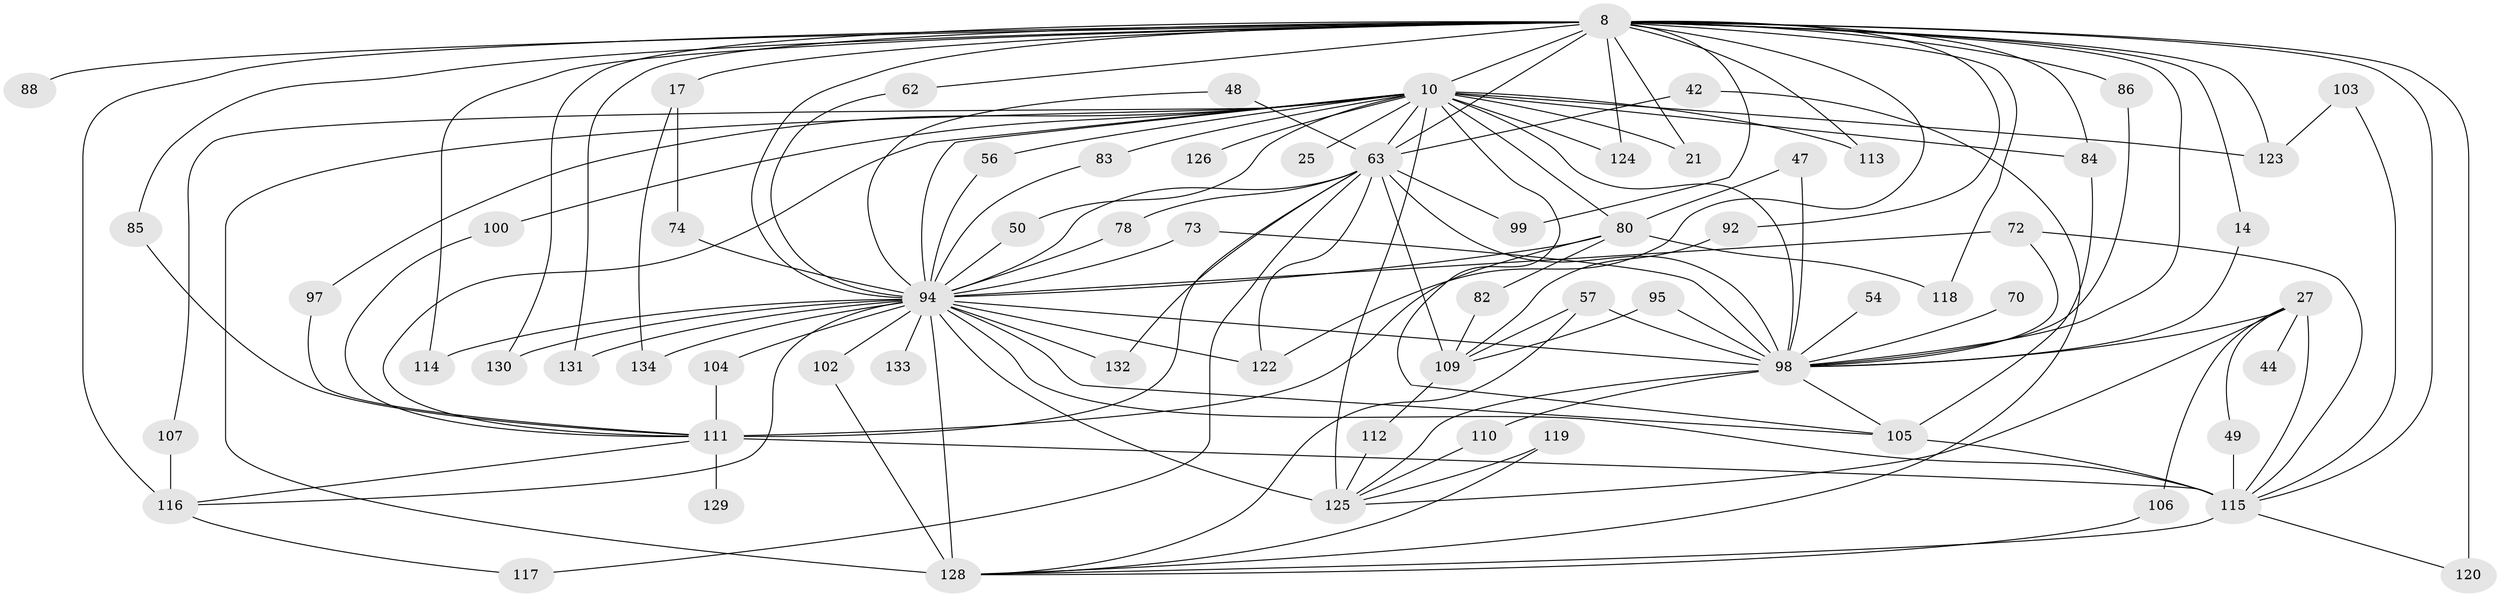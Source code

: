 // original degree distribution, {26: 0.014925373134328358, 46: 0.007462686567164179, 25: 0.007462686567164179, 15: 0.007462686567164179, 17: 0.022388059701492536, 23: 0.007462686567164179, 19: 0.007462686567164179, 8: 0.014925373134328358, 5: 0.03731343283582089, 7: 0.014925373134328358, 2: 0.5597014925373134, 3: 0.20149253731343283, 9: 0.007462686567164179, 4: 0.06716417910447761, 6: 0.014925373134328358, 12: 0.007462686567164179}
// Generated by graph-tools (version 1.1) at 2025/43/03/09/25 04:43:25]
// undirected, 67 vertices, 136 edges
graph export_dot {
graph [start="1"]
  node [color=gray90,style=filled];
  8 [super="+1"];
  10 [super="+7+9"];
  14;
  17;
  21;
  25;
  27 [super="+19+12"];
  42;
  44;
  47;
  48;
  49;
  50;
  54;
  56;
  57;
  62;
  63 [super="+35"];
  70;
  72 [super="+30"];
  73 [super="+68"];
  74;
  78;
  80 [super="+39+36"];
  82;
  83;
  84 [super="+79"];
  85;
  86;
  88;
  92;
  94 [super="+75+2"];
  95 [super="+41"];
  97;
  98 [super="+6+53"];
  99 [super="+18"];
  100;
  102 [super="+52"];
  103;
  104 [super="+15"];
  105 [super="+61"];
  106;
  107;
  109 [super="+108"];
  110;
  111 [super="+76+64+93"];
  112;
  113;
  114;
  115 [super="+87"];
  116 [super="+90+91"];
  117;
  118;
  119;
  120 [super="+66"];
  122 [super="+32"];
  123 [super="+46"];
  124;
  125 [super="+101"];
  126;
  128 [super="+59+121+77+51+96"];
  129;
  130;
  131;
  132;
  133 [super="+127"];
  134;
  8 -- 10 [weight=8];
  8 -- 14;
  8 -- 17 [weight=2];
  8 -- 21;
  8 -- 84 [weight=2];
  8 -- 88 [weight=2];
  8 -- 94 [weight=3];
  8 -- 118;
  8 -- 124;
  8 -- 131;
  8 -- 130;
  8 -- 85;
  8 -- 86;
  8 -- 92;
  8 -- 99 [weight=2];
  8 -- 113;
  8 -- 114;
  8 -- 120 [weight=2];
  8 -- 62;
  8 -- 122;
  8 -- 123 [weight=2];
  8 -- 115 [weight=4];
  8 -- 98 [weight=4];
  8 -- 63 [weight=2];
  8 -- 116;
  10 -- 25 [weight=2];
  10 -- 113;
  10 -- 123 [weight=2];
  10 -- 124;
  10 -- 126 [weight=2];
  10 -- 97;
  10 -- 98 [weight=10];
  10 -- 50;
  10 -- 80 [weight=2];
  10 -- 83;
  10 -- 84 [weight=2];
  10 -- 21;
  10 -- 100;
  10 -- 105;
  10 -- 107;
  10 -- 56;
  10 -- 63 [weight=6];
  10 -- 125 [weight=3];
  10 -- 94 [weight=5];
  10 -- 128 [weight=4];
  10 -- 111;
  14 -- 98;
  17 -- 74;
  17 -- 134;
  27 -- 44 [weight=2];
  27 -- 49;
  27 -- 106;
  27 -- 125;
  27 -- 115;
  27 -- 98 [weight=4];
  42 -- 128;
  42 -- 63;
  47 -- 80;
  47 -- 98;
  48 -- 94;
  48 -- 63;
  49 -- 115;
  50 -- 94;
  54 -- 98;
  56 -- 94;
  57 -- 109;
  57 -- 128;
  57 -- 98;
  62 -- 94;
  63 -- 98 [weight=2];
  63 -- 99;
  63 -- 132;
  63 -- 109 [weight=3];
  63 -- 78;
  63 -- 111 [weight=4];
  63 -- 117;
  63 -- 122;
  63 -- 94;
  70 -- 98 [weight=2];
  72 -- 94;
  72 -- 115;
  72 -- 98;
  73 -- 94 [weight=2];
  73 -- 98 [weight=2];
  74 -- 94;
  78 -- 94;
  80 -- 118;
  80 -- 82;
  80 -- 94 [weight=2];
  80 -- 111;
  82 -- 109;
  83 -- 94;
  84 -- 105;
  85 -- 111;
  86 -- 98;
  92 -- 109;
  94 -- 132;
  94 -- 133 [weight=3];
  94 -- 130;
  94 -- 131;
  94 -- 134;
  94 -- 102 [weight=2];
  94 -- 104;
  94 -- 114;
  94 -- 116 [weight=2];
  94 -- 125 [weight=4];
  94 -- 122;
  94 -- 128 [weight=4];
  94 -- 115;
  94 -- 98 [weight=2];
  94 -- 105;
  95 -- 109;
  95 -- 98;
  97 -- 111;
  98 -- 110;
  98 -- 125 [weight=2];
  98 -- 105;
  100 -- 111;
  102 -- 128;
  103 -- 123;
  103 -- 115;
  104 -- 111;
  105 -- 115 [weight=2];
  106 -- 128;
  107 -- 116;
  109 -- 112;
  110 -- 125;
  111 -- 129;
  111 -- 115 [weight=4];
  111 -- 116 [weight=2];
  112 -- 125;
  115 -- 128;
  115 -- 120;
  116 -- 117;
  119 -- 125;
  119 -- 128;
}
